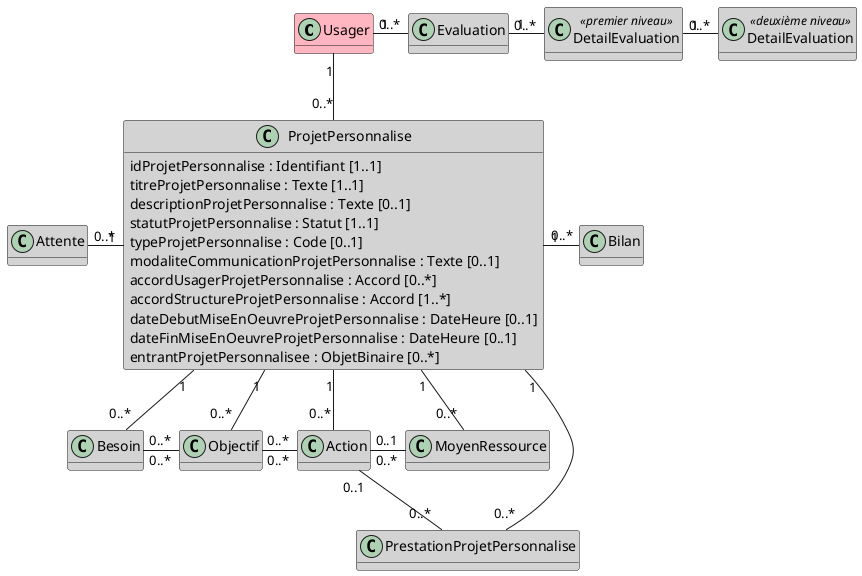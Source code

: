 @startuml

hide empty methods

class Usager #LightPink
class Attente #LightGray
class Besoin #LightGray
class Objectif #LightGray
class Action #LightGray
class MoyenRessource #LightGray
class PrestationProjetPersonnalise #LightGray
class Bilan #LightGray

class Evaluation #LightGray
class "DetailEvaluation" as DetailEvaluationN1 <<premier niveau>> #LightGray 
class "DetailEvaluation" as DetailEvaluationN2 <<deuxième niveau>> #LightGray

class ProjetPersonnalise #LightGray {
    idProjetPersonnalise : Identifiant [1..1]
    titreProjetPersonnalise : Texte [1..1]
    descriptionProjetPersonnalise : Texte [0..1]
    statutProjetPersonnalise : Statut [1..1]
    typeProjetPersonnalise : Code [0..1]
    modaliteCommunicationProjetPersonnalise : Texte [0..1]
    accordUsagerProjetPersonnalise : Accord [0..*]
    accordStructureProjetPersonnalise : Accord [1..*]
    dateDebutMiseEnOeuvreProjetPersonnalise : DateHeure [0..1]
    dateFinMiseEnOeuvreProjetPersonnalise : DateHeure [0..1]
    entrantProjetPersonnalisee : ObjetBinaire [0..*]
    }

Usager "1" -- "0..*" ProjetPersonnalise
ProjetPersonnalise "1" - "0..*" Bilan
Attente "0..*" - "1" ProjetPersonnalise
ProjetPersonnalise "1" - "0..*" Besoin
ProjetPersonnalise "1" -- "0..*" Objectif
ProjetPersonnalise "1" - "0..*" Action
ProjetPersonnalise "1" -- "0..*" MoyenRessource
ProjetPersonnalise "1" - "0..*" PrestationProjetPersonnalise

Besoin "0..*" - "0..*" Objectif
Objectif "0..*" - "0..*" Action
Action "0..1" - "0..*" MoyenRessource
Action "0..1" -- "0..*" PrestationProjetPersonnalise

Usager "1" - "0..*" Evaluation
Evaluation "1" - "0..*" DetailEvaluationN1
DetailEvaluationN1 "1" - "0..*" DetailEvaluationN2

@enduml
